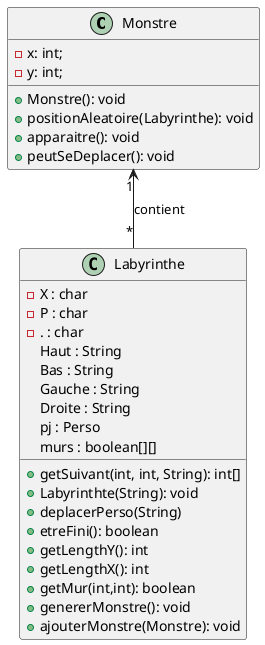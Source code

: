 @startuml
'https://plantuml.com/class-diagram

class Monstre{

    - x: int;
    - y: int;

    + Monstre(): void
    + positionAleatoire(Labyrinthe): void
    + apparaitre(): void
    + peutSeDeplacer(): void

}

class Labyrinthe{

    - X : char
    - P : char
    - . : char
    Haut : String
    Bas : String
    Gauche : String
    Droite : String
    pj : Perso
    murs : boolean[][]

    + getSuivant(int, int, String): int[]
    + Labyrinthte(String): void
    + deplacerPerso(String)
    + etreFini(): boolean
    + getLengthY(): int
    + getLengthX(): int
    + getMur(int,int): boolean
    + genererMonstre(): void
    + ajouterMonstre(Monstre): void

}

Monstre "1" <-- "*" Labyrinthe : contient





@enduml